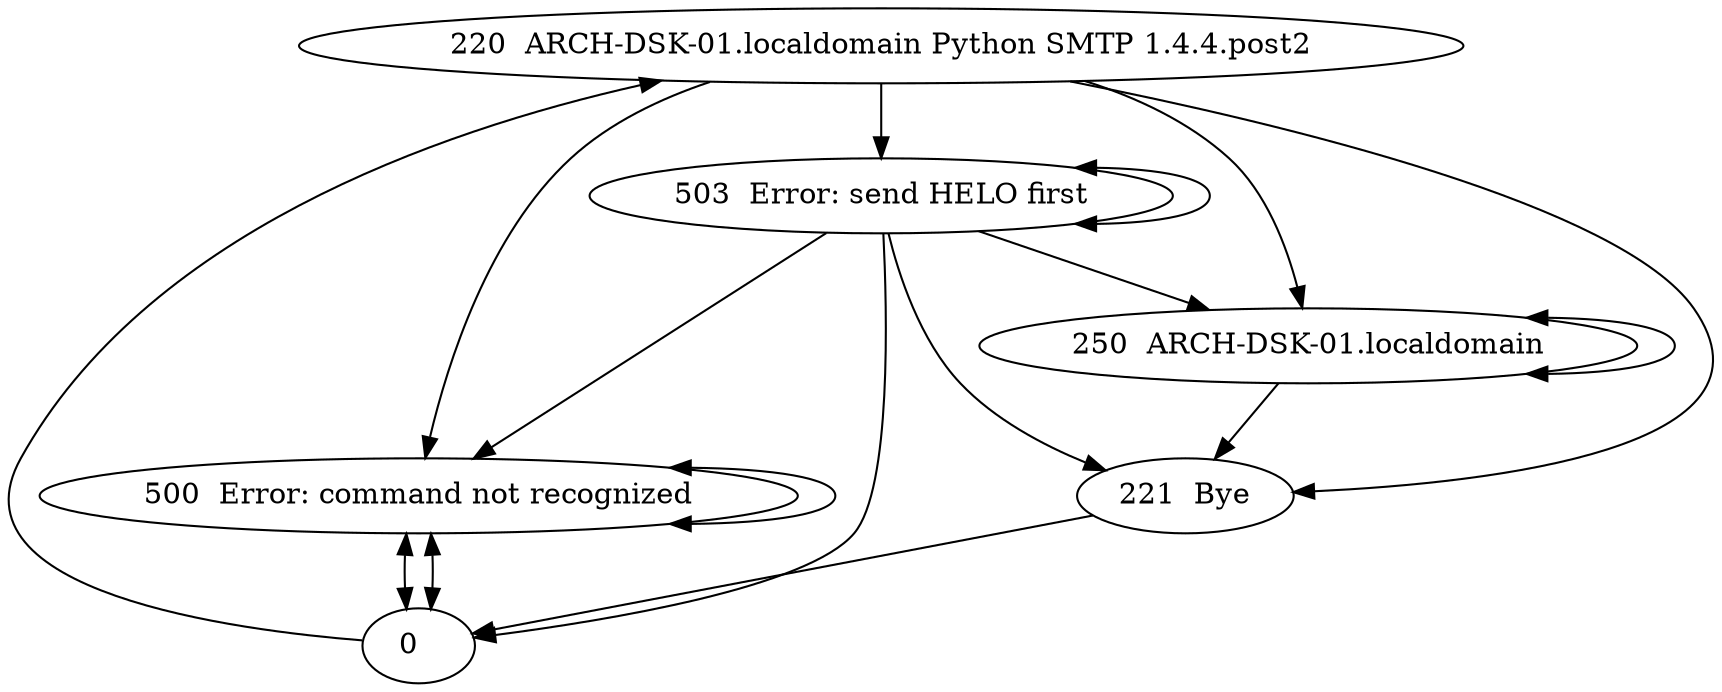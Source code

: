 digraph state_graph {
    "220  ARCH-DSK-01.localdomain Python SMTP 1.4.4.post2" -> "503  Error: send HELO first"
    "503  Error: send HELO first" -> "500  Error: command not recognized"
    "503  Error: send HELO first" -> "0  "
    "0  " -> "220  ARCH-DSK-01.localdomain Python SMTP 1.4.4.post2"
    "250  ARCH-DSK-01.localdomain" -> "221  Bye"
    "500  Error: command not recognized" -> "500  Error: command not recognized" [dir="both"]
    "503  Error: send HELO first" -> "250  ARCH-DSK-01.localdomain"
    "250  ARCH-DSK-01.localdomain" -> "250  ARCH-DSK-01.localdomain" [dir="both"]
    "220  ARCH-DSK-01.localdomain Python SMTP 1.4.4.post2" -> "250  ARCH-DSK-01.localdomain"
    "0  " -> "500  Error: command not recognized" [dir="both"]
    "220  ARCH-DSK-01.localdomain Python SMTP 1.4.4.post2" -> "500  Error: command not recognized"
    "221  Bye" -> "0  "
    "503  Error: send HELO first" -> "503  Error: send HELO first" [dir="both"]
    "503  Error: send HELO first" -> "221  Bye"
    "220  ARCH-DSK-01.localdomain Python SMTP 1.4.4.post2" -> "221  Bye"
    "500  Error: command not recognized" -> "0  " [dir="both"]
}

